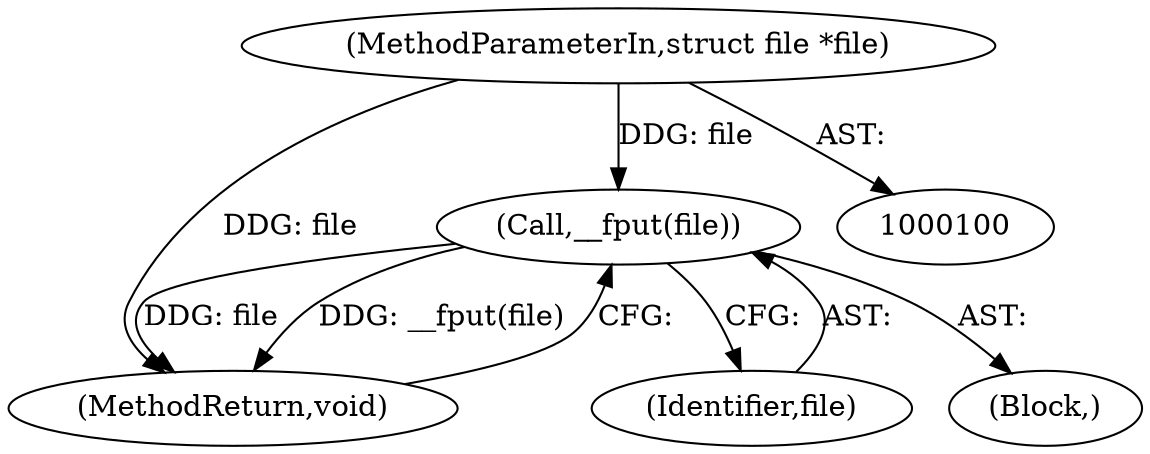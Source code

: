 digraph "0_linux_eee5cc2702929fd41cce28058dc6d6717f723f87_0@pointer" {
"1000121" [label="(Call,__fput(file))"];
"1000101" [label="(MethodParameterIn,struct file *file)"];
"1000101" [label="(MethodParameterIn,struct file *file)"];
"1000123" [label="(MethodReturn,void)"];
"1000122" [label="(Identifier,file)"];
"1000121" [label="(Call,__fput(file))"];
"1000109" [label="(Block,)"];
"1000121" -> "1000109"  [label="AST: "];
"1000121" -> "1000122"  [label="CFG: "];
"1000122" -> "1000121"  [label="AST: "];
"1000123" -> "1000121"  [label="CFG: "];
"1000121" -> "1000123"  [label="DDG: file"];
"1000121" -> "1000123"  [label="DDG: __fput(file)"];
"1000101" -> "1000121"  [label="DDG: file"];
"1000101" -> "1000100"  [label="AST: "];
"1000101" -> "1000123"  [label="DDG: file"];
}
